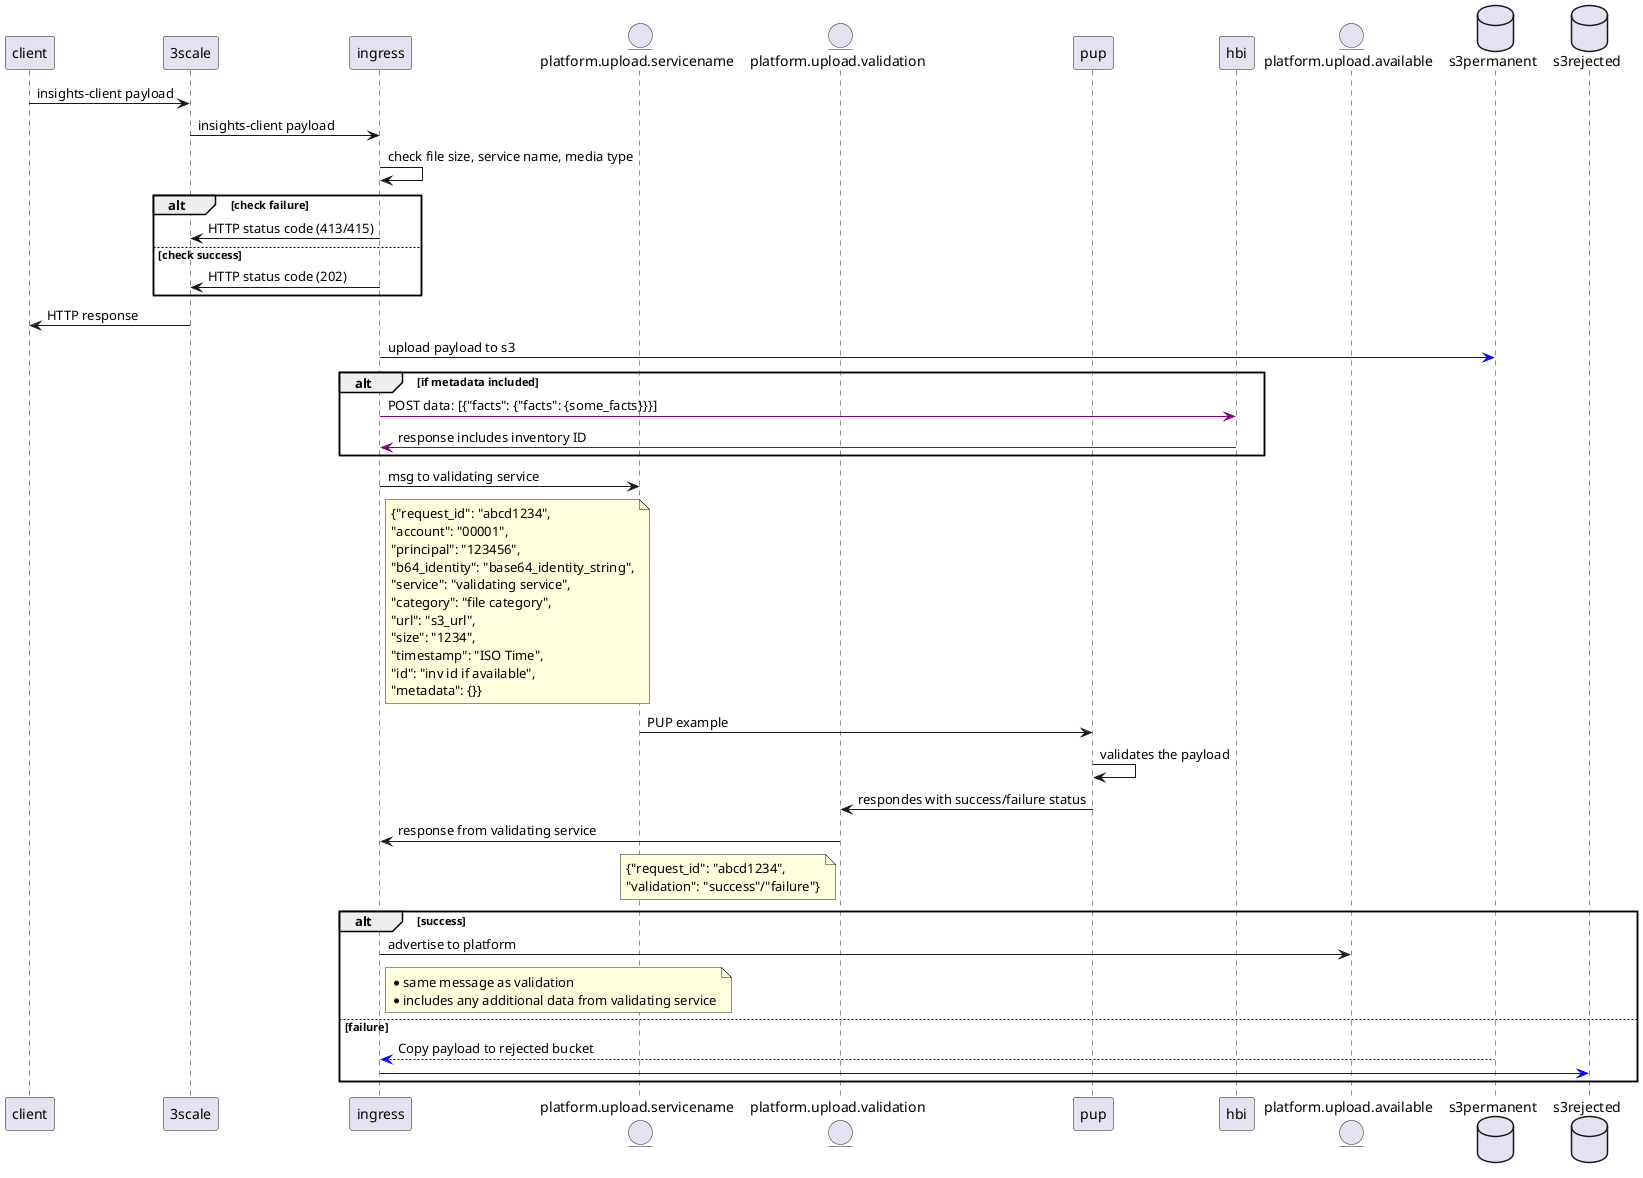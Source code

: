 @startuml ingress
participant client
participant 3scale
participant ingress
entity platform.upload.servicename
entity platform.upload.validation
participant pup
participant hbi
entity platform.upload.available
database s3permanent
database s3rejected
client->3scale: insights-client payload
3scale->ingress: insights-client payload
ingress->ingress: check file size, service name, media type
alt check failure
    ingress->3scale: HTTP status code (413/415)
else check success
    ingress->3scale: HTTP status code (202)
end
3scale->client: HTTP response
ingress-[#blue]>s3permanent: upload payload to s3
alt if metadata included
    ingress-[#purple]>hbi: POST data: [{"facts": {"facts": {some_facts}}}]
    hbi-[#purple]>ingress: response includes inventory ID
end
ingress->platform.upload.servicename: msg to validating service
Note right of ingress: {"request_id": "abcd1234",\n"account": "00001",\n"principal": "123456",\n"b64_identity": "base64_identity_string",\n"service": "validating service",\n"category": "file category",\n"url": "s3_url",\n"size": "1234",\n"timestamp": "ISO Time",\n"id": "inv id if available",\n"metadata": {}}
platform.upload.servicename->pup: PUP example
pup->pup: validates the payload
pup->platform.upload.validation: respondes with success/failure status
platform.upload.validation->ingress: response from validating service
Note left of platform.upload.validation: {"request_id": "abcd1234",\n"validation": "success"/"failure"}
alt success
    ingress->platform.upload.available: advertise to platform
    Note right of ingress: *same message as validation\n*includes any additional data from validating service
else failure
    ingress<-[#blue]-s3permanent: Copy payload to rejected bucket
    ingress-[#blue]>s3rejected
end
@enduml